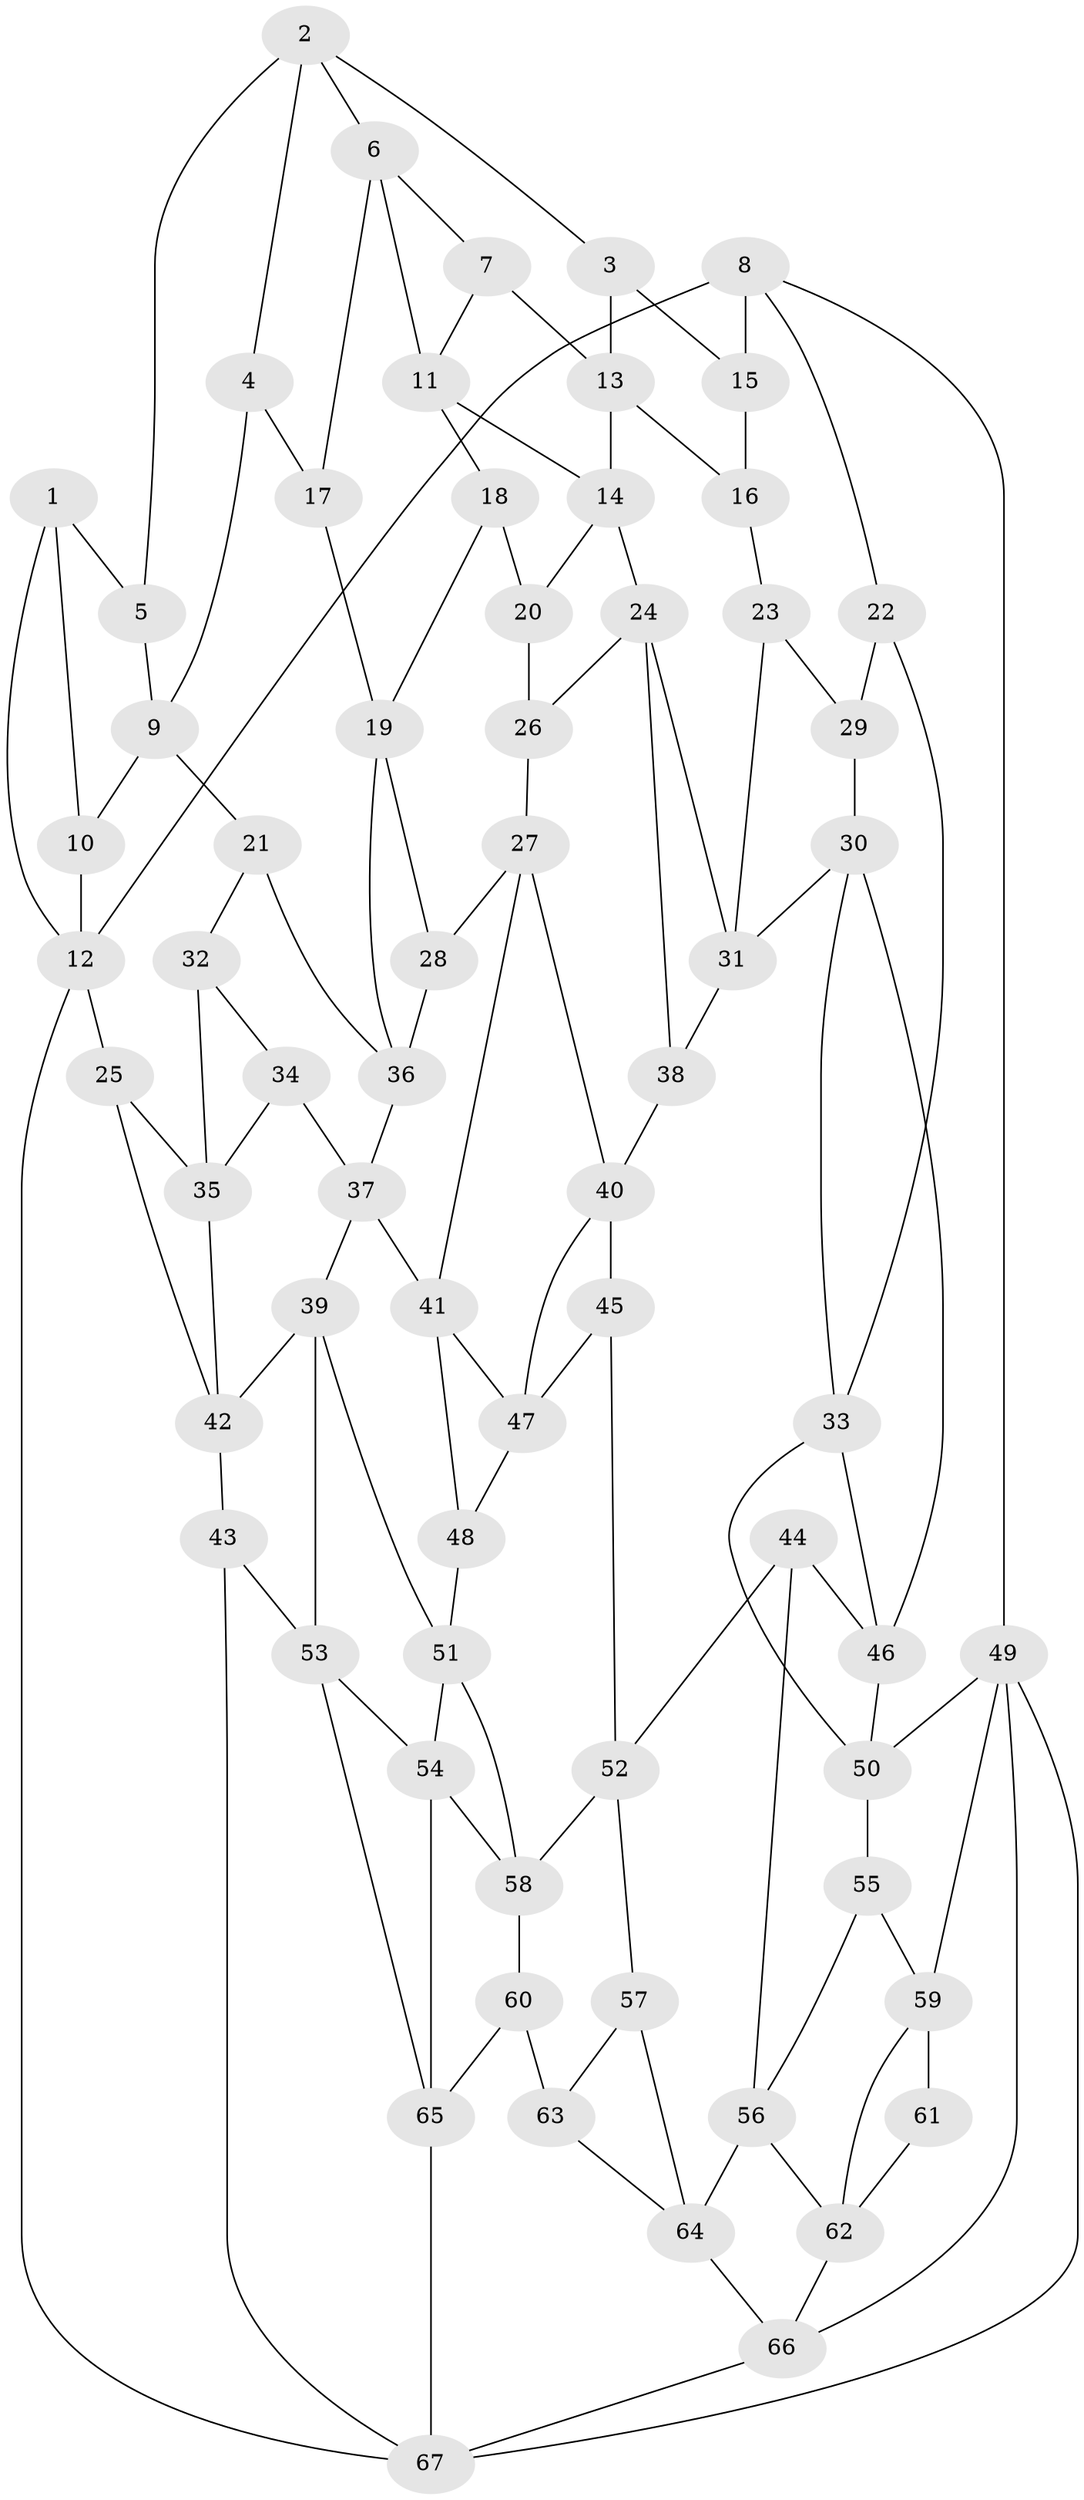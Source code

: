 // original degree distribution, {3: 0.022388059701492536, 6: 0.208955223880597, 5: 0.5597014925373134, 4: 0.208955223880597}
// Generated by graph-tools (version 1.1) at 2025/03/03/09/25 03:03:22]
// undirected, 67 vertices, 120 edges
graph export_dot {
graph [start="1"]
  node [color=gray90,style=filled];
  1;
  2;
  3;
  4;
  5;
  6;
  7;
  8;
  9;
  10;
  11;
  12;
  13;
  14;
  15;
  16;
  17;
  18;
  19;
  20;
  21;
  22;
  23;
  24;
  25;
  26;
  27;
  28;
  29;
  30;
  31;
  32;
  33;
  34;
  35;
  36;
  37;
  38;
  39;
  40;
  41;
  42;
  43;
  44;
  45;
  46;
  47;
  48;
  49;
  50;
  51;
  52;
  53;
  54;
  55;
  56;
  57;
  58;
  59;
  60;
  61;
  62;
  63;
  64;
  65;
  66;
  67;
  1 -- 5 [weight=1.0];
  1 -- 10 [weight=1.0];
  1 -- 12 [weight=1.0];
  2 -- 3 [weight=1.0];
  2 -- 4 [weight=1.0];
  2 -- 5 [weight=1.0];
  2 -- 6 [weight=1.0];
  3 -- 13 [weight=1.0];
  3 -- 15 [weight=1.0];
  4 -- 9 [weight=1.0];
  4 -- 17 [weight=2.0];
  5 -- 9 [weight=1.0];
  6 -- 7 [weight=1.0];
  6 -- 11 [weight=1.0];
  6 -- 17 [weight=1.0];
  7 -- 11 [weight=1.0];
  7 -- 13 [weight=1.0];
  8 -- 12 [weight=1.0];
  8 -- 15 [weight=2.0];
  8 -- 22 [weight=1.0];
  8 -- 49 [weight=1.0];
  9 -- 10 [weight=1.0];
  9 -- 21 [weight=1.0];
  10 -- 12 [weight=1.0];
  11 -- 14 [weight=1.0];
  11 -- 18 [weight=1.0];
  12 -- 25 [weight=1.0];
  12 -- 67 [weight=1.0];
  13 -- 14 [weight=1.0];
  13 -- 16 [weight=1.0];
  14 -- 20 [weight=1.0];
  14 -- 24 [weight=1.0];
  15 -- 16 [weight=1.0];
  16 -- 23 [weight=1.0];
  17 -- 19 [weight=1.0];
  18 -- 19 [weight=1.0];
  18 -- 20 [weight=1.0];
  19 -- 28 [weight=1.0];
  19 -- 36 [weight=1.0];
  20 -- 26 [weight=2.0];
  21 -- 32 [weight=2.0];
  21 -- 36 [weight=1.0];
  22 -- 29 [weight=1.0];
  22 -- 33 [weight=1.0];
  23 -- 29 [weight=2.0];
  23 -- 31 [weight=1.0];
  24 -- 26 [weight=1.0];
  24 -- 31 [weight=1.0];
  24 -- 38 [weight=1.0];
  25 -- 35 [weight=1.0];
  25 -- 42 [weight=1.0];
  26 -- 27 [weight=1.0];
  27 -- 28 [weight=1.0];
  27 -- 40 [weight=1.0];
  27 -- 41 [weight=1.0];
  28 -- 36 [weight=1.0];
  29 -- 30 [weight=1.0];
  30 -- 31 [weight=1.0];
  30 -- 33 [weight=1.0];
  30 -- 46 [weight=1.0];
  31 -- 38 [weight=1.0];
  32 -- 34 [weight=1.0];
  32 -- 35 [weight=1.0];
  33 -- 46 [weight=1.0];
  33 -- 50 [weight=1.0];
  34 -- 35 [weight=1.0];
  34 -- 37 [weight=1.0];
  35 -- 42 [weight=1.0];
  36 -- 37 [weight=1.0];
  37 -- 39 [weight=1.0];
  37 -- 41 [weight=1.0];
  38 -- 40 [weight=1.0];
  39 -- 42 [weight=1.0];
  39 -- 51 [weight=1.0];
  39 -- 53 [weight=1.0];
  40 -- 45 [weight=1.0];
  40 -- 47 [weight=1.0];
  41 -- 47 [weight=1.0];
  41 -- 48 [weight=1.0];
  42 -- 43 [weight=1.0];
  43 -- 53 [weight=1.0];
  43 -- 67 [weight=1.0];
  44 -- 46 [weight=1.0];
  44 -- 52 [weight=1.0];
  44 -- 56 [weight=1.0];
  45 -- 47 [weight=1.0];
  45 -- 52 [weight=1.0];
  46 -- 50 [weight=1.0];
  47 -- 48 [weight=1.0];
  48 -- 51 [weight=1.0];
  49 -- 50 [weight=1.0];
  49 -- 59 [weight=1.0];
  49 -- 66 [weight=1.0];
  49 -- 67 [weight=1.0];
  50 -- 55 [weight=1.0];
  51 -- 54 [weight=1.0];
  51 -- 58 [weight=1.0];
  52 -- 57 [weight=1.0];
  52 -- 58 [weight=1.0];
  53 -- 54 [weight=1.0];
  53 -- 65 [weight=1.0];
  54 -- 58 [weight=1.0];
  54 -- 65 [weight=1.0];
  55 -- 56 [weight=1.0];
  55 -- 59 [weight=2.0];
  56 -- 62 [weight=1.0];
  56 -- 64 [weight=1.0];
  57 -- 63 [weight=1.0];
  57 -- 64 [weight=1.0];
  58 -- 60 [weight=1.0];
  59 -- 61 [weight=2.0];
  59 -- 62 [weight=1.0];
  60 -- 63 [weight=2.0];
  60 -- 65 [weight=1.0];
  61 -- 62 [weight=2.0];
  62 -- 66 [weight=1.0];
  63 -- 64 [weight=1.0];
  64 -- 66 [weight=1.0];
  65 -- 67 [weight=1.0];
  66 -- 67 [weight=1.0];
}
